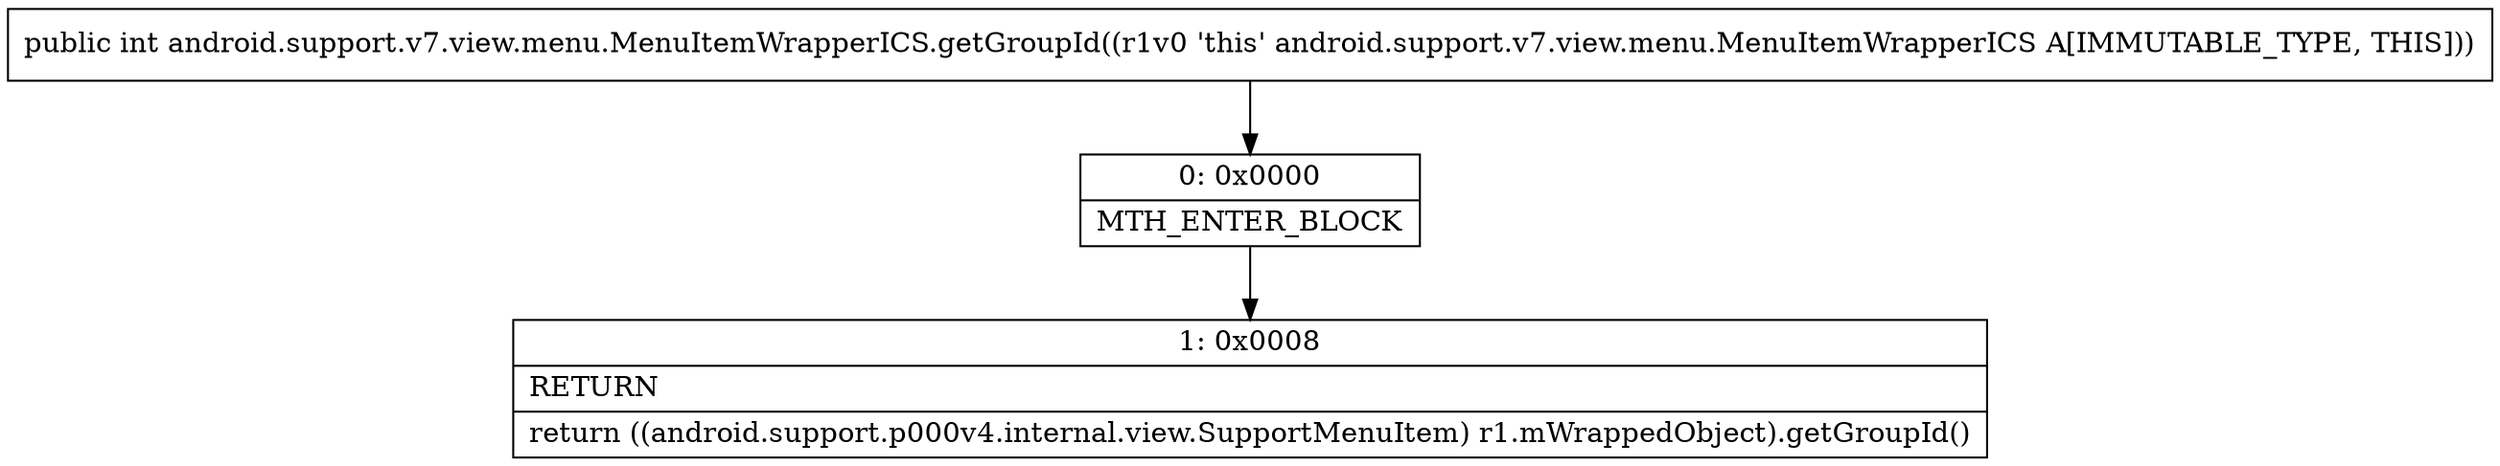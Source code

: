 digraph "CFG forandroid.support.v7.view.menu.MenuItemWrapperICS.getGroupId()I" {
Node_0 [shape=record,label="{0\:\ 0x0000|MTH_ENTER_BLOCK\l}"];
Node_1 [shape=record,label="{1\:\ 0x0008|RETURN\l|return ((android.support.p000v4.internal.view.SupportMenuItem) r1.mWrappedObject).getGroupId()\l}"];
MethodNode[shape=record,label="{public int android.support.v7.view.menu.MenuItemWrapperICS.getGroupId((r1v0 'this' android.support.v7.view.menu.MenuItemWrapperICS A[IMMUTABLE_TYPE, THIS])) }"];
MethodNode -> Node_0;
Node_0 -> Node_1;
}

